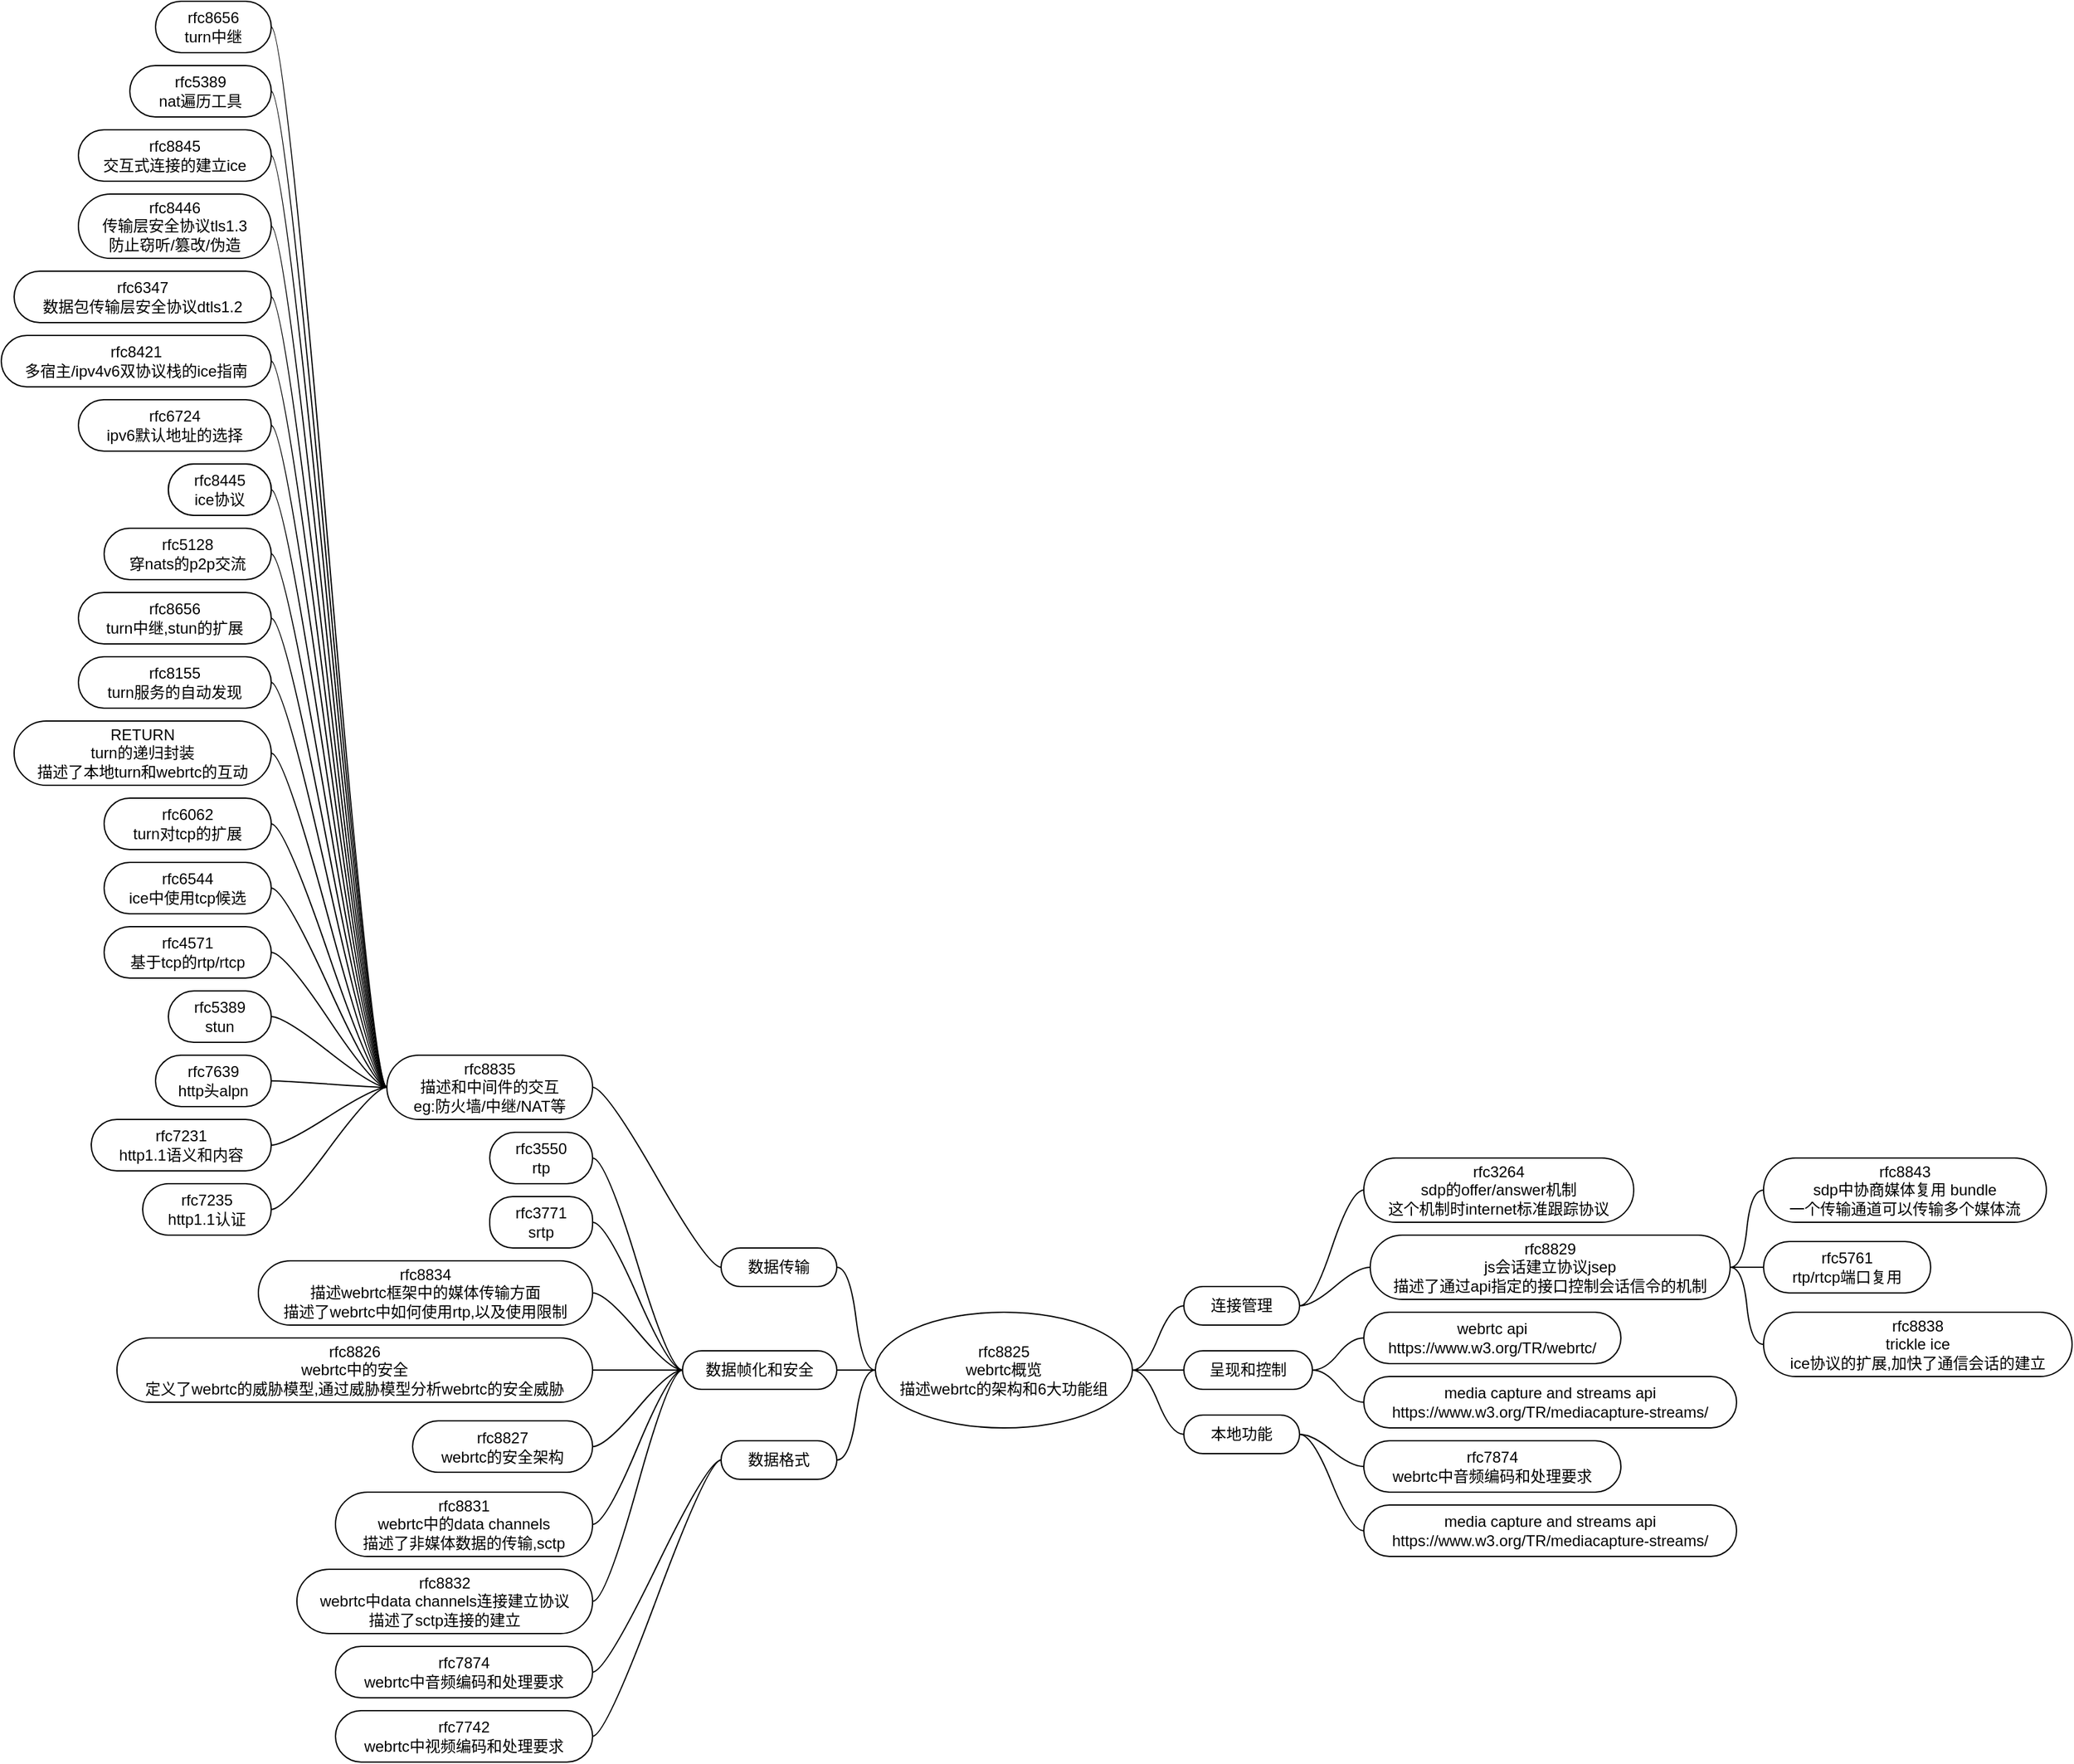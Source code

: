 <mxfile version="13.7.9" type="device"><diagram id="Fz291E26iKzjh16AwKuN" name="rfc8825 webrtc概览"><mxGraphModel dx="4517" dy="2759" grid="1" gridSize="10" guides="1" tooltips="1" connect="1" arrows="1" fold="1" page="1" pageScale="1" pageWidth="827" pageHeight="1169" math="0" shadow="0"><root><mxCell id="0"/><mxCell id="1" parent="0"/><mxCell id="MDnEfn3D1LKnmudhov4X-1" value="rfc8825&lt;br&gt;webrtc概览&lt;br&gt;描述webrtc的架构和6大功能组" style="ellipse;whiteSpace=wrap;html=1;align=center;newEdgeStyle={&quot;edgeStyle&quot;:&quot;entityRelationEdgeStyle&quot;,&quot;startArrow&quot;:&quot;none&quot;,&quot;endArrow&quot;:&quot;none&quot;,&quot;segment&quot;:10,&quot;curved&quot;:1};treeFolding=1;treeMoving=1;" parent="1" vertex="1"><mxGeometry x="550" y="460" width="200" height="90" as="geometry"/></mxCell><mxCell id="MDnEfn3D1LKnmudhov4X-2" value="rfc8835&lt;br&gt;描述和中间件的交互&lt;br&gt;eg:防火墙/中继/NAT等" style="whiteSpace=wrap;html=1;rounded=1;arcSize=50;align=center;verticalAlign=middle;strokeWidth=1;autosize=1;spacing=4;treeFolding=1;treeMoving=1;newEdgeStyle={&quot;edgeStyle&quot;:&quot;entityRelationEdgeStyle&quot;,&quot;startArrow&quot;:&quot;none&quot;,&quot;endArrow&quot;:&quot;none&quot;,&quot;segment&quot;:10,&quot;curved&quot;:1};" parent="1" vertex="1"><mxGeometry x="170" y="260" width="160" height="50" as="geometry"/></mxCell><mxCell id="MDnEfn3D1LKnmudhov4X-3" value="" style="edgeStyle=entityRelationEdgeStyle;startArrow=none;endArrow=none;segment=10;curved=1;" parent="1" source="MDnEfn3D1LKnmudhov4X-4" target="MDnEfn3D1LKnmudhov4X-2" edge="1"><mxGeometry relative="1" as="geometry"><mxPoint x="370" y="150" as="sourcePoint"/></mxGeometry></mxCell><mxCell id="MDnEfn3D1LKnmudhov4X-4" value="数据传输" style="whiteSpace=wrap;html=1;rounded=1;arcSize=50;align=center;verticalAlign=middle;strokeWidth=1;autosize=1;spacing=4;treeFolding=1;treeMoving=1;newEdgeStyle={&quot;edgeStyle&quot;:&quot;entityRelationEdgeStyle&quot;,&quot;startArrow&quot;:&quot;none&quot;,&quot;endArrow&quot;:&quot;none&quot;,&quot;segment&quot;:10,&quot;curved&quot;:1};" parent="1" vertex="1"><mxGeometry x="430" y="410" width="90" height="30" as="geometry"/></mxCell><mxCell id="MDnEfn3D1LKnmudhov4X-5" value="" style="edgeStyle=entityRelationEdgeStyle;startArrow=none;endArrow=none;segment=10;curved=1;" parent="1" source="MDnEfn3D1LKnmudhov4X-1" target="MDnEfn3D1LKnmudhov4X-4" edge="1"><mxGeometry relative="1" as="geometry"><mxPoint x="499" y="310" as="sourcePoint"/></mxGeometry></mxCell><mxCell id="MDnEfn3D1LKnmudhov4X-6" value="数据帧化和安全" style="whiteSpace=wrap;html=1;rounded=1;arcSize=50;align=center;verticalAlign=middle;strokeWidth=1;autosize=1;spacing=4;treeFolding=1;treeMoving=1;newEdgeStyle={&quot;edgeStyle&quot;:&quot;entityRelationEdgeStyle&quot;,&quot;startArrow&quot;:&quot;none&quot;,&quot;endArrow&quot;:&quot;none&quot;,&quot;segment&quot;:10,&quot;curved&quot;:1};" parent="1" vertex="1"><mxGeometry x="400" y="490" width="120" height="30" as="geometry"/></mxCell><mxCell id="MDnEfn3D1LKnmudhov4X-7" value="" style="edgeStyle=entityRelationEdgeStyle;startArrow=none;endArrow=none;segment=10;curved=1;" parent="1" source="MDnEfn3D1LKnmudhov4X-1" target="MDnEfn3D1LKnmudhov4X-6" edge="1"><mxGeometry relative="1" as="geometry"><mxPoint x="465" y="475" as="sourcePoint"/></mxGeometry></mxCell><mxCell id="MDnEfn3D1LKnmudhov4X-8" value="rfc3550&lt;br&gt;rtp" style="whiteSpace=wrap;html=1;rounded=1;arcSize=50;align=center;verticalAlign=middle;strokeWidth=1;autosize=1;spacing=4;treeFolding=1;treeMoving=1;newEdgeStyle={&quot;edgeStyle&quot;:&quot;entityRelationEdgeStyle&quot;,&quot;startArrow&quot;:&quot;none&quot;,&quot;endArrow&quot;:&quot;none&quot;,&quot;segment&quot;:10,&quot;curved&quot;:1};" parent="1" vertex="1"><mxGeometry x="250" y="320" width="80" height="40" as="geometry"/></mxCell><mxCell id="MDnEfn3D1LKnmudhov4X-9" value="" style="edgeStyle=entityRelationEdgeStyle;startArrow=none;endArrow=none;segment=10;curved=1;" parent="1" source="MDnEfn3D1LKnmudhov4X-6" target="MDnEfn3D1LKnmudhov4X-8" edge="1"><mxGeometry relative="1" as="geometry"><mxPoint x="284" y="285" as="sourcePoint"/></mxGeometry></mxCell><mxCell id="MDnEfn3D1LKnmudhov4X-10" value="rfc3771&lt;br&gt;srtp" style="whiteSpace=wrap;html=1;rounded=1;arcSize=45;align=center;verticalAlign=middle;strokeWidth=1;autosize=1;spacing=4;treeFolding=1;treeMoving=1;newEdgeStyle={&quot;edgeStyle&quot;:&quot;entityRelationEdgeStyle&quot;,&quot;startArrow&quot;:&quot;none&quot;,&quot;endArrow&quot;:&quot;none&quot;,&quot;segment&quot;:10,&quot;curved&quot;:1};" parent="1" vertex="1"><mxGeometry x="250" y="370" width="80" height="40" as="geometry"/></mxCell><mxCell id="MDnEfn3D1LKnmudhov4X-11" value="" style="edgeStyle=entityRelationEdgeStyle;startArrow=none;endArrow=none;segment=10;curved=1;" parent="1" source="MDnEfn3D1LKnmudhov4X-6" target="MDnEfn3D1LKnmudhov4X-10" edge="1"><mxGeometry relative="1" as="geometry"><mxPoint x="294" y="440" as="sourcePoint"/></mxGeometry></mxCell><mxCell id="MDnEfn3D1LKnmudhov4X-12" value="rfc8834&lt;br&gt;描述webrtc框架中的媒体传输方面&lt;br&gt;描述了webrtc中如何使用rtp,以及使用限制" style="whiteSpace=wrap;html=1;rounded=1;arcSize=50;align=center;verticalAlign=middle;strokeWidth=1;autosize=1;spacing=4;treeFolding=1;treeMoving=1;newEdgeStyle={&quot;edgeStyle&quot;:&quot;entityRelationEdgeStyle&quot;,&quot;startArrow&quot;:&quot;none&quot;,&quot;endArrow&quot;:&quot;none&quot;,&quot;segment&quot;:10,&quot;curved&quot;:1};" parent="1" vertex="1"><mxGeometry x="70" y="420" width="260" height="50" as="geometry"/></mxCell><mxCell id="MDnEfn3D1LKnmudhov4X-13" value="" style="edgeStyle=entityRelationEdgeStyle;startArrow=none;endArrow=none;segment=10;curved=1;" parent="1" source="MDnEfn3D1LKnmudhov4X-6" target="MDnEfn3D1LKnmudhov4X-12" edge="1"><mxGeometry relative="1" as="geometry"><mxPoint x="300" y="415" as="sourcePoint"/></mxGeometry></mxCell><mxCell id="MDnEfn3D1LKnmudhov4X-14" value="rfc8826&lt;br&gt;webrtc中的安全&lt;br&gt;定义了webrtc的威胁模型,通过威胁模型分析webrtc的安全威胁" style="whiteSpace=wrap;html=1;rounded=1;arcSize=50;align=center;verticalAlign=middle;strokeWidth=1;autosize=1;spacing=4;treeFolding=1;treeMoving=1;newEdgeStyle={&quot;edgeStyle&quot;:&quot;entityRelationEdgeStyle&quot;,&quot;startArrow&quot;:&quot;none&quot;,&quot;endArrow&quot;:&quot;none&quot;,&quot;segment&quot;:10,&quot;curved&quot;:1};" parent="1" vertex="1"><mxGeometry x="-40" y="480" width="370" height="50" as="geometry"/></mxCell><mxCell id="MDnEfn3D1LKnmudhov4X-15" value="" style="edgeStyle=entityRelationEdgeStyle;startArrow=none;endArrow=none;segment=10;curved=1;" parent="1" source="MDnEfn3D1LKnmudhov4X-6" target="MDnEfn3D1LKnmudhov4X-14" edge="1"><mxGeometry relative="1" as="geometry"><mxPoint x="294" y="440" as="sourcePoint"/></mxGeometry></mxCell><mxCell id="MDnEfn3D1LKnmudhov4X-16" value="rfc8827&lt;br&gt;webrtc的安全架构" style="whiteSpace=wrap;html=1;rounded=1;arcSize=50;align=center;verticalAlign=middle;strokeWidth=1;autosize=1;spacing=4;treeFolding=1;treeMoving=1;newEdgeStyle={&quot;edgeStyle&quot;:&quot;entityRelationEdgeStyle&quot;,&quot;startArrow&quot;:&quot;none&quot;,&quot;endArrow&quot;:&quot;none&quot;,&quot;segment&quot;:10,&quot;curved&quot;:1};" parent="1" vertex="1"><mxGeometry x="190" y="544.5" width="140" height="40" as="geometry"/></mxCell><mxCell id="MDnEfn3D1LKnmudhov4X-17" value="" style="edgeStyle=entityRelationEdgeStyle;startArrow=none;endArrow=none;segment=10;curved=1;" parent="1" source="MDnEfn3D1LKnmudhov4X-6" target="MDnEfn3D1LKnmudhov4X-16" edge="1"><mxGeometry relative="1" as="geometry"><mxPoint x="314" y="440" as="sourcePoint"/></mxGeometry></mxCell><mxCell id="MDnEfn3D1LKnmudhov4X-18" value="rfc8831&lt;br&gt;webrtc中的data channels&lt;br&gt;描述了非媒体数据的传输,sctp" style="whiteSpace=wrap;html=1;rounded=1;arcSize=50;align=center;verticalAlign=middle;strokeWidth=1;autosize=1;spacing=4;treeFolding=1;treeMoving=1;newEdgeStyle={&quot;edgeStyle&quot;:&quot;entityRelationEdgeStyle&quot;,&quot;startArrow&quot;:&quot;none&quot;,&quot;endArrow&quot;:&quot;none&quot;,&quot;segment&quot;:10,&quot;curved&quot;:1};" parent="1" vertex="1"><mxGeometry x="130" y="600" width="200" height="50" as="geometry"/></mxCell><mxCell id="MDnEfn3D1LKnmudhov4X-19" value="" style="edgeStyle=entityRelationEdgeStyle;startArrow=none;endArrow=none;segment=10;curved=1;" parent="1" source="MDnEfn3D1LKnmudhov4X-6" target="MDnEfn3D1LKnmudhov4X-18" edge="1"><mxGeometry relative="1" as="geometry"><mxPoint x="485" y="530" as="sourcePoint"/></mxGeometry></mxCell><mxCell id="MDnEfn3D1LKnmudhov4X-20" value="rfc8832&lt;br&gt;webrtc中data channels连接建立协议&lt;br&gt;描述了sctp连接的建立" style="whiteSpace=wrap;html=1;rounded=1;arcSize=50;align=center;verticalAlign=middle;strokeWidth=1;autosize=1;spacing=4;treeFolding=1;treeMoving=1;newEdgeStyle={&quot;edgeStyle&quot;:&quot;entityRelationEdgeStyle&quot;,&quot;startArrow&quot;:&quot;none&quot;,&quot;endArrow&quot;:&quot;none&quot;,&quot;segment&quot;:10,&quot;curved&quot;:1};" parent="1" vertex="1"><mxGeometry x="100" y="660" width="230" height="50" as="geometry"/></mxCell><mxCell id="MDnEfn3D1LKnmudhov4X-21" value="" style="edgeStyle=entityRelationEdgeStyle;startArrow=none;endArrow=none;segment=10;curved=1;" parent="1" source="MDnEfn3D1LKnmudhov4X-6" target="MDnEfn3D1LKnmudhov4X-20" edge="1"><mxGeometry relative="1" as="geometry"><mxPoint x="284" y="430" as="sourcePoint"/></mxGeometry></mxCell><mxCell id="MDnEfn3D1LKnmudhov4X-24" value="数据格式" style="whiteSpace=wrap;html=1;rounded=1;arcSize=50;align=center;verticalAlign=middle;strokeWidth=1;autosize=1;spacing=4;treeFolding=1;treeMoving=1;newEdgeStyle={&quot;edgeStyle&quot;:&quot;entityRelationEdgeStyle&quot;,&quot;startArrow&quot;:&quot;none&quot;,&quot;endArrow&quot;:&quot;none&quot;,&quot;segment&quot;:10,&quot;curved&quot;:1};" parent="1" vertex="1"><mxGeometry x="430" y="560" width="90" height="30" as="geometry"/></mxCell><mxCell id="MDnEfn3D1LKnmudhov4X-25" value="" style="edgeStyle=entityRelationEdgeStyle;startArrow=none;endArrow=none;segment=10;curved=1;" parent="1" source="MDnEfn3D1LKnmudhov4X-1" target="MDnEfn3D1LKnmudhov4X-24" edge="1"><mxGeometry relative="1" as="geometry"><mxPoint x="485" y="490" as="sourcePoint"/></mxGeometry></mxCell><mxCell id="MDnEfn3D1LKnmudhov4X-26" value="rfc7874&lt;br&gt;webrtc中音频编码和处理要求" style="whiteSpace=wrap;html=1;rounded=1;arcSize=50;align=center;verticalAlign=middle;strokeWidth=1;autosize=1;spacing=4;treeFolding=1;treeMoving=1;newEdgeStyle={&quot;edgeStyle&quot;:&quot;entityRelationEdgeStyle&quot;,&quot;startArrow&quot;:&quot;none&quot;,&quot;endArrow&quot;:&quot;none&quot;,&quot;segment&quot;:10,&quot;curved&quot;:1};" parent="1" vertex="1"><mxGeometry x="130" y="720" width="200" height="40" as="geometry"/></mxCell><mxCell id="MDnEfn3D1LKnmudhov4X-27" value="" style="edgeStyle=entityRelationEdgeStyle;startArrow=none;endArrow=none;segment=10;curved=1;" parent="1" source="MDnEfn3D1LKnmudhov4X-24" target="MDnEfn3D1LKnmudhov4X-26" edge="1"><mxGeometry relative="1" as="geometry"><mxPoint x="310" y="605" as="sourcePoint"/></mxGeometry></mxCell><mxCell id="MDnEfn3D1LKnmudhov4X-28" value="rfc7742&lt;br&gt;webrtc中视频编码和处理要求" style="whiteSpace=wrap;html=1;rounded=1;arcSize=50;align=center;verticalAlign=middle;strokeWidth=1;autosize=1;spacing=4;treeFolding=1;treeMoving=1;newEdgeStyle={&quot;edgeStyle&quot;:&quot;entityRelationEdgeStyle&quot;,&quot;startArrow&quot;:&quot;none&quot;,&quot;endArrow&quot;:&quot;none&quot;,&quot;segment&quot;:10,&quot;curved&quot;:1};" parent="1" vertex="1"><mxGeometry x="130" y="770" width="200" height="40" as="geometry"/></mxCell><mxCell id="MDnEfn3D1LKnmudhov4X-29" value="" style="edgeStyle=entityRelationEdgeStyle;startArrow=none;endArrow=none;segment=10;curved=1;" parent="1" source="MDnEfn3D1LKnmudhov4X-24" target="MDnEfn3D1LKnmudhov4X-28" edge="1"><mxGeometry relative="1" as="geometry"><mxPoint x="340" y="890" as="sourcePoint"/></mxGeometry></mxCell><mxCell id="MDnEfn3D1LKnmudhov4X-30" value="连接管理" style="whiteSpace=wrap;html=1;rounded=1;arcSize=50;align=center;verticalAlign=middle;strokeWidth=1;autosize=1;spacing=4;treeFolding=1;treeMoving=1;newEdgeStyle={&quot;edgeStyle&quot;:&quot;entityRelationEdgeStyle&quot;,&quot;startArrow&quot;:&quot;none&quot;,&quot;endArrow&quot;:&quot;none&quot;,&quot;segment&quot;:10,&quot;curved&quot;:1};" parent="1" vertex="1"><mxGeometry x="790" y="440" width="90" height="30" as="geometry"/></mxCell><mxCell id="MDnEfn3D1LKnmudhov4X-31" value="" style="edgeStyle=entityRelationEdgeStyle;startArrow=none;endArrow=none;segment=10;curved=1;" parent="1" source="MDnEfn3D1LKnmudhov4X-1" target="MDnEfn3D1LKnmudhov4X-30" edge="1"><mxGeometry relative="1" as="geometry"><mxPoint x="950" y="485" as="sourcePoint"/></mxGeometry></mxCell><mxCell id="MDnEfn3D1LKnmudhov4X-32" value="rfc3264&lt;br&gt;sdp的offer/answer机制&lt;br&gt;这个机制时internet标准跟踪协议" style="whiteSpace=wrap;html=1;rounded=1;arcSize=50;align=center;verticalAlign=middle;strokeWidth=1;autosize=1;spacing=4;treeFolding=1;treeMoving=1;newEdgeStyle={&quot;edgeStyle&quot;:&quot;entityRelationEdgeStyle&quot;,&quot;startArrow&quot;:&quot;none&quot;,&quot;endArrow&quot;:&quot;none&quot;,&quot;segment&quot;:10,&quot;curved&quot;:1};" parent="1" vertex="1"><mxGeometry x="930" y="340" width="210" height="50" as="geometry"/></mxCell><mxCell id="MDnEfn3D1LKnmudhov4X-33" value="" style="edgeStyle=entityRelationEdgeStyle;startArrow=none;endArrow=none;segment=10;curved=1;" parent="1" source="MDnEfn3D1LKnmudhov4X-30" target="MDnEfn3D1LKnmudhov4X-32" edge="1"><mxGeometry relative="1" as="geometry"><mxPoint x="1070" y="390" as="sourcePoint"/></mxGeometry></mxCell><mxCell id="MDnEfn3D1LKnmudhov4X-34" value="rfc8829&lt;br&gt;js会话建立协议jsep&lt;br&gt;描述了通过api指定的接口控制会话信令的机制" style="whiteSpace=wrap;html=1;rounded=1;arcSize=50;align=center;verticalAlign=middle;strokeWidth=1;autosize=1;spacing=4;treeFolding=1;treeMoving=1;newEdgeStyle={&quot;edgeStyle&quot;:&quot;entityRelationEdgeStyle&quot;,&quot;startArrow&quot;:&quot;none&quot;,&quot;endArrow&quot;:&quot;none&quot;,&quot;segment&quot;:10,&quot;curved&quot;:1};" parent="1" vertex="1"><mxGeometry x="935" y="400" width="280" height="50" as="geometry"/></mxCell><mxCell id="MDnEfn3D1LKnmudhov4X-35" value="" style="edgeStyle=entityRelationEdgeStyle;startArrow=none;endArrow=none;segment=10;curved=1;" parent="1" source="MDnEfn3D1LKnmudhov4X-30" target="MDnEfn3D1LKnmudhov4X-34" edge="1"><mxGeometry relative="1" as="geometry"><mxPoint x="1010" y="310" as="sourcePoint"/></mxGeometry></mxCell><mxCell id="MDnEfn3D1LKnmudhov4X-36" value="rfc8843&lt;br&gt;sdp中协商媒体复用 bundle&lt;br&gt;一个传输通道可以传输多个媒体流" style="whiteSpace=wrap;html=1;rounded=1;arcSize=50;align=center;verticalAlign=middle;strokeWidth=1;autosize=1;spacing=4;treeFolding=1;treeMoving=1;newEdgeStyle={&quot;edgeStyle&quot;:&quot;entityRelationEdgeStyle&quot;,&quot;startArrow&quot;:&quot;none&quot;,&quot;endArrow&quot;:&quot;none&quot;,&quot;segment&quot;:10,&quot;curved&quot;:1};" parent="1" vertex="1"><mxGeometry x="1241" y="340" width="220" height="50" as="geometry"/></mxCell><mxCell id="MDnEfn3D1LKnmudhov4X-37" value="" style="edgeStyle=entityRelationEdgeStyle;startArrow=none;endArrow=none;segment=10;curved=1;" parent="1" source="MDnEfn3D1LKnmudhov4X-34" target="MDnEfn3D1LKnmudhov4X-36" edge="1"><mxGeometry relative="1" as="geometry"><mxPoint x="1300" y="180" as="sourcePoint"/></mxGeometry></mxCell><mxCell id="MDnEfn3D1LKnmudhov4X-38" value="rfc5761&lt;br&gt;rtp/rtcp端口复用" style="whiteSpace=wrap;html=1;rounded=1;arcSize=50;align=center;verticalAlign=middle;strokeWidth=1;autosize=1;spacing=4;treeFolding=1;treeMoving=1;newEdgeStyle={&quot;edgeStyle&quot;:&quot;entityRelationEdgeStyle&quot;,&quot;startArrow&quot;:&quot;none&quot;,&quot;endArrow&quot;:&quot;none&quot;,&quot;segment&quot;:10,&quot;curved&quot;:1};" parent="1" vertex="1"><mxGeometry x="1241" y="405" width="130" height="40" as="geometry"/></mxCell><mxCell id="MDnEfn3D1LKnmudhov4X-39" value="" style="edgeStyle=entityRelationEdgeStyle;startArrow=none;endArrow=none;segment=10;curved=1;" parent="1" source="MDnEfn3D1LKnmudhov4X-34" target="MDnEfn3D1LKnmudhov4X-38" edge="1"><mxGeometry relative="1" as="geometry"><mxPoint x="1340" y="310" as="sourcePoint"/></mxGeometry></mxCell><mxCell id="MDnEfn3D1LKnmudhov4X-40" value="rfc8838&lt;br&gt;trickle ice&lt;br&gt;ice协议的扩展,加快了通信会话的建立" style="whiteSpace=wrap;html=1;rounded=1;arcSize=50;align=center;verticalAlign=middle;strokeWidth=1;autosize=1;spacing=4;treeFolding=1;treeMoving=1;newEdgeStyle={&quot;edgeStyle&quot;:&quot;entityRelationEdgeStyle&quot;,&quot;startArrow&quot;:&quot;none&quot;,&quot;endArrow&quot;:&quot;none&quot;,&quot;segment&quot;:10,&quot;curved&quot;:1};" parent="1" vertex="1"><mxGeometry x="1241" y="460" width="240" height="50" as="geometry"/></mxCell><mxCell id="MDnEfn3D1LKnmudhov4X-41" value="" style="edgeStyle=entityRelationEdgeStyle;startArrow=none;endArrow=none;segment=10;curved=1;" parent="1" source="MDnEfn3D1LKnmudhov4X-34" target="MDnEfn3D1LKnmudhov4X-40" edge="1"><mxGeometry relative="1" as="geometry"><mxPoint x="1365" y="380" as="sourcePoint"/></mxGeometry></mxCell><mxCell id="MDnEfn3D1LKnmudhov4X-42" value="呈现和控制" style="whiteSpace=wrap;html=1;rounded=1;arcSize=50;align=center;verticalAlign=middle;strokeWidth=1;autosize=1;spacing=4;treeFolding=1;treeMoving=1;newEdgeStyle={&quot;edgeStyle&quot;:&quot;entityRelationEdgeStyle&quot;,&quot;startArrow&quot;:&quot;none&quot;,&quot;endArrow&quot;:&quot;none&quot;,&quot;segment&quot;:10,&quot;curved&quot;:1};" parent="1" vertex="1"><mxGeometry x="790" y="490" width="100" height="30" as="geometry"/></mxCell><mxCell id="MDnEfn3D1LKnmudhov4X-43" value="" style="edgeStyle=entityRelationEdgeStyle;startArrow=none;endArrow=none;segment=10;curved=1;" parent="1" source="MDnEfn3D1LKnmudhov4X-1" target="MDnEfn3D1LKnmudhov4X-42" edge="1"><mxGeometry relative="1" as="geometry"><mxPoint x="760" y="660" as="sourcePoint"/></mxGeometry></mxCell><mxCell id="MDnEfn3D1LKnmudhov4X-44" value="webrtc api&lt;br&gt;https://www.w3.org/TR/webrtc/" style="whiteSpace=wrap;html=1;rounded=1;arcSize=50;align=center;verticalAlign=middle;strokeWidth=1;autosize=1;spacing=4;treeFolding=1;treeMoving=1;newEdgeStyle={&quot;edgeStyle&quot;:&quot;entityRelationEdgeStyle&quot;,&quot;startArrow&quot;:&quot;none&quot;,&quot;endArrow&quot;:&quot;none&quot;,&quot;segment&quot;:10,&quot;curved&quot;:1};" parent="1" vertex="1"><mxGeometry x="930" y="460" width="200" height="40" as="geometry"/></mxCell><mxCell id="MDnEfn3D1LKnmudhov4X-45" value="" style="edgeStyle=entityRelationEdgeStyle;startArrow=none;endArrow=none;segment=10;curved=1;" parent="1" source="MDnEfn3D1LKnmudhov4X-42" target="MDnEfn3D1LKnmudhov4X-44" edge="1"><mxGeometry relative="1" as="geometry"><mxPoint x="1020" y="415" as="sourcePoint"/></mxGeometry></mxCell><mxCell id="MDnEfn3D1LKnmudhov4X-47" value="media capture and streams api&lt;br&gt;https://www.w3.org/TR/mediacapture-streams/" style="whiteSpace=wrap;html=1;rounded=1;arcSize=50;align=center;verticalAlign=middle;strokeWidth=1;autosize=1;spacing=4;treeFolding=1;treeMoving=1;newEdgeStyle={&quot;edgeStyle&quot;:&quot;entityRelationEdgeStyle&quot;,&quot;startArrow&quot;:&quot;none&quot;,&quot;endArrow&quot;:&quot;none&quot;,&quot;segment&quot;:10,&quot;curved&quot;:1};" parent="1" vertex="1"><mxGeometry x="930" y="510" width="290" height="40" as="geometry"/></mxCell><mxCell id="MDnEfn3D1LKnmudhov4X-48" value="" style="edgeStyle=entityRelationEdgeStyle;startArrow=none;endArrow=none;segment=10;curved=1;" parent="1" source="MDnEfn3D1LKnmudhov4X-42" target="MDnEfn3D1LKnmudhov4X-47" edge="1"><mxGeometry relative="1" as="geometry"><mxPoint x="1000" y="490" as="sourcePoint"/></mxGeometry></mxCell><mxCell id="MDnEfn3D1LKnmudhov4X-49" value="本地功能" style="whiteSpace=wrap;html=1;rounded=1;arcSize=50;align=center;verticalAlign=middle;strokeWidth=1;autosize=1;spacing=4;treeFolding=1;treeMoving=1;newEdgeStyle={&quot;edgeStyle&quot;:&quot;entityRelationEdgeStyle&quot;,&quot;startArrow&quot;:&quot;none&quot;,&quot;endArrow&quot;:&quot;none&quot;,&quot;segment&quot;:10,&quot;curved&quot;:1};" parent="1" vertex="1"><mxGeometry x="790" y="540" width="90" height="30" as="geometry"/></mxCell><mxCell id="MDnEfn3D1LKnmudhov4X-50" value="" style="edgeStyle=entityRelationEdgeStyle;startArrow=none;endArrow=none;segment=10;curved=1;" parent="1" source="MDnEfn3D1LKnmudhov4X-1" target="MDnEfn3D1LKnmudhov4X-49" edge="1"><mxGeometry relative="1" as="geometry"><mxPoint x="780" y="610" as="sourcePoint"/></mxGeometry></mxCell><mxCell id="MDnEfn3D1LKnmudhov4X-51" value="media capture and streams api&lt;br&gt;https://www.w3.org/TR/mediacapture-streams/" style="whiteSpace=wrap;html=1;rounded=1;arcSize=50;align=center;verticalAlign=middle;strokeWidth=1;autosize=1;spacing=4;treeFolding=1;treeMoving=1;newEdgeStyle={&quot;edgeStyle&quot;:&quot;entityRelationEdgeStyle&quot;,&quot;startArrow&quot;:&quot;none&quot;,&quot;endArrow&quot;:&quot;none&quot;,&quot;segment&quot;:10,&quot;curved&quot;:1};" parent="1" vertex="1"><mxGeometry x="930" y="610" width="290" height="40" as="geometry"/></mxCell><mxCell id="MDnEfn3D1LKnmudhov4X-52" value="" style="edgeStyle=entityRelationEdgeStyle;startArrow=none;endArrow=none;segment=10;curved=1;" parent="1" source="MDnEfn3D1LKnmudhov4X-49" target="MDnEfn3D1LKnmudhov4X-51" edge="1"><mxGeometry relative="1" as="geometry"><mxPoint x="1050" y="515" as="sourcePoint"/></mxGeometry></mxCell><mxCell id="MDnEfn3D1LKnmudhov4X-53" value="rfc7874&lt;br&gt;webrtc中音频编码和处理要求" style="whiteSpace=wrap;html=1;rounded=1;arcSize=50;align=center;verticalAlign=middle;strokeWidth=1;autosize=1;spacing=4;treeFolding=1;treeMoving=1;newEdgeStyle={&quot;edgeStyle&quot;:&quot;entityRelationEdgeStyle&quot;,&quot;startArrow&quot;:&quot;none&quot;,&quot;endArrow&quot;:&quot;none&quot;,&quot;segment&quot;:10,&quot;curved&quot;:1};" parent="1" vertex="1"><mxGeometry x="930" y="560" width="200" height="40" as="geometry"/></mxCell><mxCell id="MDnEfn3D1LKnmudhov4X-54" value="" style="edgeStyle=entityRelationEdgeStyle;startArrow=none;endArrow=none;segment=10;curved=1;" parent="1" source="MDnEfn3D1LKnmudhov4X-49" target="MDnEfn3D1LKnmudhov4X-53" edge="1"><mxGeometry relative="1" as="geometry"><mxPoint x="1380" y="535" as="sourcePoint"/></mxGeometry></mxCell><mxCell id="CqSSaBZ2-T8qGowKkI07-1" value="rfc8656&lt;br&gt;turn中继" style="whiteSpace=wrap;html=1;rounded=1;arcSize=50;align=center;verticalAlign=middle;strokeWidth=1;autosize=1;spacing=4;treeFolding=1;treeMoving=1;newEdgeStyle={&quot;edgeStyle&quot;:&quot;entityRelationEdgeStyle&quot;,&quot;startArrow&quot;:&quot;none&quot;,&quot;endArrow&quot;:&quot;none&quot;,&quot;segment&quot;:10,&quot;curved&quot;:1};" vertex="1" parent="1"><mxGeometry x="-10" y="-560" width="90" height="40" as="geometry"/></mxCell><mxCell id="CqSSaBZ2-T8qGowKkI07-2" value="" style="edgeStyle=entityRelationEdgeStyle;startArrow=none;endArrow=none;segment=10;curved=1;" edge="1" parent="1" target="CqSSaBZ2-T8qGowKkI07-1" source="MDnEfn3D1LKnmudhov4X-2"><mxGeometry relative="1" as="geometry"><mxPoint x="140" y="310.0" as="sourcePoint"/></mxGeometry></mxCell><mxCell id="CqSSaBZ2-T8qGowKkI07-3" value="rfc5389&lt;br&gt;nat遍历工具" style="whiteSpace=wrap;html=1;rounded=1;arcSize=50;align=center;verticalAlign=middle;strokeWidth=1;autosize=1;spacing=4;treeFolding=1;treeMoving=1;newEdgeStyle={&quot;edgeStyle&quot;:&quot;entityRelationEdgeStyle&quot;,&quot;startArrow&quot;:&quot;none&quot;,&quot;endArrow&quot;:&quot;none&quot;,&quot;segment&quot;:10,&quot;curved&quot;:1};" vertex="1" parent="1"><mxGeometry x="-30" y="-510" width="110" height="40" as="geometry"/></mxCell><mxCell id="CqSSaBZ2-T8qGowKkI07-4" value="" style="edgeStyle=entityRelationEdgeStyle;startArrow=none;endArrow=none;segment=10;curved=1;" edge="1" parent="1" target="CqSSaBZ2-T8qGowKkI07-3" source="MDnEfn3D1LKnmudhov4X-2"><mxGeometry relative="1" as="geometry"><mxPoint x="160" y="345" as="sourcePoint"/></mxGeometry></mxCell><mxCell id="CqSSaBZ2-T8qGowKkI07-5" value="rfc8845&lt;br&gt;交互式连接的建立ice" style="whiteSpace=wrap;html=1;rounded=1;arcSize=50;align=center;verticalAlign=middle;strokeWidth=1;autosize=1;spacing=4;treeFolding=1;treeMoving=1;newEdgeStyle={&quot;edgeStyle&quot;:&quot;entityRelationEdgeStyle&quot;,&quot;startArrow&quot;:&quot;none&quot;,&quot;endArrow&quot;:&quot;none&quot;,&quot;segment&quot;:10,&quot;curved&quot;:1};" vertex="1" parent="1"><mxGeometry x="-70" y="-460" width="150" height="40" as="geometry"/></mxCell><mxCell id="CqSSaBZ2-T8qGowKkI07-6" value="" style="edgeStyle=entityRelationEdgeStyle;startArrow=none;endArrow=none;segment=10;curved=1;" edge="1" parent="1" target="CqSSaBZ2-T8qGowKkI07-5" source="MDnEfn3D1LKnmudhov4X-2"><mxGeometry relative="1" as="geometry"><mxPoint x="170" y="335" as="sourcePoint"/></mxGeometry></mxCell><mxCell id="CqSSaBZ2-T8qGowKkI07-7" value="rfc8446&lt;br&gt;传输层安全协议tls1.3&lt;br&gt;防止窃听/篡改/伪造" style="whiteSpace=wrap;html=1;rounded=1;arcSize=50;align=center;verticalAlign=middle;strokeWidth=1;autosize=1;spacing=4;treeFolding=1;treeMoving=1;newEdgeStyle={&quot;edgeStyle&quot;:&quot;entityRelationEdgeStyle&quot;,&quot;startArrow&quot;:&quot;none&quot;,&quot;endArrow&quot;:&quot;none&quot;,&quot;segment&quot;:10,&quot;curved&quot;:1};" vertex="1" parent="1"><mxGeometry x="-70" y="-410" width="150" height="50" as="geometry"/></mxCell><mxCell id="CqSSaBZ2-T8qGowKkI07-8" value="" style="edgeStyle=entityRelationEdgeStyle;startArrow=none;endArrow=none;segment=10;curved=1;" edge="1" parent="1" target="CqSSaBZ2-T8qGowKkI07-7" source="MDnEfn3D1LKnmudhov4X-2"><mxGeometry relative="1" as="geometry"><mxPoint x="170" y="350" as="sourcePoint"/></mxGeometry></mxCell><mxCell id="CqSSaBZ2-T8qGowKkI07-9" value="rfc6347&lt;br&gt;数据包传输层安全协议dtls1.2" style="whiteSpace=wrap;html=1;rounded=1;arcSize=50;align=center;verticalAlign=middle;strokeWidth=1;autosize=1;spacing=4;treeFolding=1;treeMoving=1;newEdgeStyle={&quot;edgeStyle&quot;:&quot;entityRelationEdgeStyle&quot;,&quot;startArrow&quot;:&quot;none&quot;,&quot;endArrow&quot;:&quot;none&quot;,&quot;segment&quot;:10,&quot;curved&quot;:1};" vertex="1" parent="1"><mxGeometry x="-120" y="-350" width="200" height="40" as="geometry"/></mxCell><mxCell id="CqSSaBZ2-T8qGowKkI07-10" value="" style="edgeStyle=entityRelationEdgeStyle;startArrow=none;endArrow=none;segment=10;curved=1;" edge="1" parent="1" target="CqSSaBZ2-T8qGowKkI07-9" source="MDnEfn3D1LKnmudhov4X-2"><mxGeometry relative="1" as="geometry"><mxPoint x="155" y="340" as="sourcePoint"/></mxGeometry></mxCell><mxCell id="CqSSaBZ2-T8qGowKkI07-11" value="rfc8421&lt;br&gt;多宿主/ipv4v6双协议栈的ice指南" style="whiteSpace=wrap;html=1;rounded=1;arcSize=50;align=center;verticalAlign=middle;strokeWidth=1;autosize=1;spacing=4;treeFolding=1;treeMoving=1;newEdgeStyle={&quot;edgeStyle&quot;:&quot;entityRelationEdgeStyle&quot;,&quot;startArrow&quot;:&quot;none&quot;,&quot;endArrow&quot;:&quot;none&quot;,&quot;segment&quot;:10,&quot;curved&quot;:1};" vertex="1" parent="1"><mxGeometry x="-130" y="-300" width="210" height="40" as="geometry"/></mxCell><mxCell id="CqSSaBZ2-T8qGowKkI07-12" value="" style="edgeStyle=entityRelationEdgeStyle;startArrow=none;endArrow=none;segment=10;curved=1;" edge="1" parent="1" target="CqSSaBZ2-T8qGowKkI07-11" source="MDnEfn3D1LKnmudhov4X-2"><mxGeometry relative="1" as="geometry"><mxPoint x="170" y="335" as="sourcePoint"/></mxGeometry></mxCell><mxCell id="CqSSaBZ2-T8qGowKkI07-13" value="rfc6724&lt;br&gt;ipv6默认地址的选择" style="whiteSpace=wrap;html=1;rounded=1;arcSize=50;align=center;verticalAlign=middle;strokeWidth=1;autosize=1;spacing=4;treeFolding=1;treeMoving=1;newEdgeStyle={&quot;edgeStyle&quot;:&quot;entityRelationEdgeStyle&quot;,&quot;startArrow&quot;:&quot;none&quot;,&quot;endArrow&quot;:&quot;none&quot;,&quot;segment&quot;:10,&quot;curved&quot;:1};" vertex="1" parent="1"><mxGeometry x="-70" y="-250" width="150" height="40" as="geometry"/></mxCell><mxCell id="CqSSaBZ2-T8qGowKkI07-14" value="" style="edgeStyle=entityRelationEdgeStyle;startArrow=none;endArrow=none;segment=10;curved=1;" edge="1" parent="1" target="CqSSaBZ2-T8qGowKkI07-13" source="MDnEfn3D1LKnmudhov4X-2"><mxGeometry relative="1" as="geometry"><mxPoint x="170" y="337.5" as="sourcePoint"/></mxGeometry></mxCell><mxCell id="CqSSaBZ2-T8qGowKkI07-15" value="rfc8445&lt;br&gt;ice协议" style="whiteSpace=wrap;html=1;rounded=1;arcSize=50;align=center;verticalAlign=middle;strokeWidth=1;autosize=1;spacing=4;treeFolding=1;treeMoving=1;newEdgeStyle={&quot;edgeStyle&quot;:&quot;entityRelationEdgeStyle&quot;,&quot;startArrow&quot;:&quot;none&quot;,&quot;endArrow&quot;:&quot;none&quot;,&quot;segment&quot;:10,&quot;curved&quot;:1};" vertex="1" parent="1"><mxGeometry y="-200" width="80" height="40" as="geometry"/></mxCell><mxCell id="CqSSaBZ2-T8qGowKkI07-16" value="" style="edgeStyle=entityRelationEdgeStyle;startArrow=none;endArrow=none;segment=10;curved=1;" edge="1" parent="1" target="CqSSaBZ2-T8qGowKkI07-15" source="MDnEfn3D1LKnmudhov4X-2"><mxGeometry relative="1" as="geometry"><mxPoint x="150" y="355.0" as="sourcePoint"/></mxGeometry></mxCell><mxCell id="CqSSaBZ2-T8qGowKkI07-17" value="rfc8445&lt;br&gt;ice协议" style="whiteSpace=wrap;html=1;rounded=1;arcSize=50;align=center;verticalAlign=middle;strokeWidth=1;autosize=1;spacing=4;treeFolding=1;treeMoving=1;newEdgeStyle={&quot;edgeStyle&quot;:&quot;entityRelationEdgeStyle&quot;,&quot;startArrow&quot;:&quot;none&quot;,&quot;endArrow&quot;:&quot;none&quot;,&quot;segment&quot;:10,&quot;curved&quot;:1};" vertex="1" parent="1"><mxGeometry y="-200" width="80" height="40" as="geometry"/></mxCell><mxCell id="CqSSaBZ2-T8qGowKkI07-18" value="" style="edgeStyle=entityRelationEdgeStyle;startArrow=none;endArrow=none;segment=10;curved=1;" edge="1" parent="1" source="MDnEfn3D1LKnmudhov4X-2" target="CqSSaBZ2-T8qGowKkI07-19"><mxGeometry relative="1" as="geometry"><mxPoint x="140" y="335.0" as="sourcePoint"/><mxPoint x="50" y="-10" as="targetPoint"/></mxGeometry></mxCell><mxCell id="CqSSaBZ2-T8qGowKkI07-19" value="rfc5128&lt;br&gt;穿nats的p2p交流" style="whiteSpace=wrap;html=1;rounded=1;arcSize=50;align=center;verticalAlign=middle;strokeWidth=1;autosize=1;spacing=4;treeFolding=1;treeMoving=1;newEdgeStyle={&quot;edgeStyle&quot;:&quot;entityRelationEdgeStyle&quot;,&quot;startArrow&quot;:&quot;none&quot;,&quot;endArrow&quot;:&quot;none&quot;,&quot;segment&quot;:10,&quot;curved&quot;:1};" vertex="1" parent="1"><mxGeometry x="-50" y="-150" width="130" height="40" as="geometry"/></mxCell><mxCell id="CqSSaBZ2-T8qGowKkI07-20" style="edgeStyle=orthogonalEdgeStyle;rounded=0;orthogonalLoop=1;jettySize=auto;html=1;exitX=0.5;exitY=1;exitDx=0;exitDy=0;" edge="1" parent="1" source="CqSSaBZ2-T8qGowKkI07-19" target="CqSSaBZ2-T8qGowKkI07-19"><mxGeometry relative="1" as="geometry"/></mxCell><mxCell id="CqSSaBZ2-T8qGowKkI07-21" value="" style="edgeStyle=entityRelationEdgeStyle;startArrow=none;endArrow=none;segment=10;curved=1;" edge="1" parent="1" target="CqSSaBZ2-T8qGowKkI07-22" source="MDnEfn3D1LKnmudhov4X-2"><mxGeometry relative="1" as="geometry"><mxPoint x="160" y="340.0" as="sourcePoint"/><mxPoint x="40" y="45" as="targetPoint"/></mxGeometry></mxCell><mxCell id="CqSSaBZ2-T8qGowKkI07-22" value="rfc8656&lt;br&gt;turn中继,stun的扩展" style="whiteSpace=wrap;html=1;rounded=1;arcSize=50;align=center;verticalAlign=middle;strokeWidth=1;autosize=1;spacing=4;treeFolding=1;treeMoving=1;newEdgeStyle={&quot;edgeStyle&quot;:&quot;entityRelationEdgeStyle&quot;,&quot;startArrow&quot;:&quot;none&quot;,&quot;endArrow&quot;:&quot;none&quot;,&quot;segment&quot;:10,&quot;curved&quot;:1};" vertex="1" parent="1"><mxGeometry x="-70" y="-100" width="150" height="40" as="geometry"/></mxCell><mxCell id="CqSSaBZ2-T8qGowKkI07-23" value="" style="edgeStyle=entityRelationEdgeStyle;startArrow=none;endArrow=none;segment=10;curved=1;" edge="1" parent="1" target="CqSSaBZ2-T8qGowKkI07-24" source="MDnEfn3D1LKnmudhov4X-2"><mxGeometry relative="1" as="geometry"><mxPoint x="170" y="340.0" as="sourcePoint"/><mxPoint x="40" y="100" as="targetPoint"/></mxGeometry></mxCell><mxCell id="CqSSaBZ2-T8qGowKkI07-24" value="rfc8155&lt;br&gt;turn服务的自动发现" style="whiteSpace=wrap;html=1;rounded=1;arcSize=50;align=center;verticalAlign=middle;strokeWidth=1;autosize=1;spacing=4;treeFolding=1;treeMoving=1;newEdgeStyle={&quot;edgeStyle&quot;:&quot;entityRelationEdgeStyle&quot;,&quot;startArrow&quot;:&quot;none&quot;,&quot;endArrow&quot;:&quot;none&quot;,&quot;segment&quot;:10,&quot;curved&quot;:1};" vertex="1" parent="1"><mxGeometry x="-70" y="-50" width="150" height="40" as="geometry"/></mxCell><mxCell id="CqSSaBZ2-T8qGowKkI07-25" value="" style="edgeStyle=entityRelationEdgeStyle;startArrow=none;endArrow=none;segment=10;curved=1;" edge="1" parent="1" target="CqSSaBZ2-T8qGowKkI07-26" source="MDnEfn3D1LKnmudhov4X-2"><mxGeometry relative="1" as="geometry"><mxPoint x="170" y="340.0" as="sourcePoint"/><mxPoint x="40" y="155" as="targetPoint"/></mxGeometry></mxCell><mxCell id="CqSSaBZ2-T8qGowKkI07-26" value="RETURN&lt;br&gt;turn的递归封装&lt;br&gt;描述了本地turn和webrtc的互动" style="whiteSpace=wrap;html=1;rounded=1;arcSize=50;align=center;verticalAlign=middle;strokeWidth=1;autosize=1;spacing=4;treeFolding=1;treeMoving=1;newEdgeStyle={&quot;edgeStyle&quot;:&quot;entityRelationEdgeStyle&quot;,&quot;startArrow&quot;:&quot;none&quot;,&quot;endArrow&quot;:&quot;none&quot;,&quot;segment&quot;:10,&quot;curved&quot;:1};" vertex="1" parent="1"><mxGeometry x="-120" width="200" height="50" as="geometry"/></mxCell><mxCell id="CqSSaBZ2-T8qGowKkI07-27" value="" style="edgeStyle=entityRelationEdgeStyle;startArrow=none;endArrow=none;segment=10;curved=1;" edge="1" parent="1" target="CqSSaBZ2-T8qGowKkI07-28" source="MDnEfn3D1LKnmudhov4X-2"><mxGeometry relative="1" as="geometry"><mxPoint x="160" y="340.0" as="sourcePoint"/><mxPoint x="40" y="220" as="targetPoint"/></mxGeometry></mxCell><mxCell id="CqSSaBZ2-T8qGowKkI07-28" value="rfc6062&lt;br&gt;turn对tcp的扩展" style="whiteSpace=wrap;html=1;rounded=1;arcSize=50;align=center;verticalAlign=middle;strokeWidth=1;autosize=1;spacing=4;treeFolding=1;treeMoving=1;newEdgeStyle={&quot;edgeStyle&quot;:&quot;entityRelationEdgeStyle&quot;,&quot;startArrow&quot;:&quot;none&quot;,&quot;endArrow&quot;:&quot;none&quot;,&quot;segment&quot;:10,&quot;curved&quot;:1};" vertex="1" parent="1"><mxGeometry x="-50" y="60" width="130" height="40" as="geometry"/></mxCell><mxCell id="CqSSaBZ2-T8qGowKkI07-29" value="" style="edgeStyle=entityRelationEdgeStyle;startArrow=none;endArrow=none;segment=10;curved=1;" edge="1" parent="1" target="CqSSaBZ2-T8qGowKkI07-30" source="MDnEfn3D1LKnmudhov4X-2"><mxGeometry relative="1" as="geometry"><mxPoint x="160" y="345.0" as="sourcePoint"/><mxPoint x="30" y="280" as="targetPoint"/></mxGeometry></mxCell><mxCell id="CqSSaBZ2-T8qGowKkI07-30" value="rfc6544&lt;br&gt;ice中使用tcp候选" style="whiteSpace=wrap;html=1;rounded=1;arcSize=50;align=center;verticalAlign=middle;strokeWidth=1;autosize=1;spacing=4;treeFolding=1;treeMoving=1;newEdgeStyle={&quot;edgeStyle&quot;:&quot;entityRelationEdgeStyle&quot;,&quot;startArrow&quot;:&quot;none&quot;,&quot;endArrow&quot;:&quot;none&quot;,&quot;segment&quot;:10,&quot;curved&quot;:1};" vertex="1" parent="1"><mxGeometry x="-50" y="110" width="130" height="40" as="geometry"/></mxCell><mxCell id="CqSSaBZ2-T8qGowKkI07-31" value="" style="edgeStyle=entityRelationEdgeStyle;startArrow=none;endArrow=none;segment=10;curved=1;" edge="1" parent="1" target="CqSSaBZ2-T8qGowKkI07-32" source="MDnEfn3D1LKnmudhov4X-2"><mxGeometry relative="1" as="geometry"><mxPoint x="170" y="340.0" as="sourcePoint"/><mxPoint x="30" y="335" as="targetPoint"/></mxGeometry></mxCell><mxCell id="CqSSaBZ2-T8qGowKkI07-32" value="rfc4571&lt;br&gt;基于tcp的rtp/rtcp" style="whiteSpace=wrap;html=1;rounded=1;arcSize=50;align=center;verticalAlign=middle;strokeWidth=1;autosize=1;spacing=4;treeFolding=1;treeMoving=1;newEdgeStyle={&quot;edgeStyle&quot;:&quot;entityRelationEdgeStyle&quot;,&quot;startArrow&quot;:&quot;none&quot;,&quot;endArrow&quot;:&quot;none&quot;,&quot;segment&quot;:10,&quot;curved&quot;:1};" vertex="1" parent="1"><mxGeometry x="-50" y="160" width="130" height="40" as="geometry"/></mxCell><mxCell id="CqSSaBZ2-T8qGowKkI07-33" value="" style="edgeStyle=entityRelationEdgeStyle;startArrow=none;endArrow=none;segment=10;curved=1;" edge="1" parent="1" target="CqSSaBZ2-T8qGowKkI07-34" source="MDnEfn3D1LKnmudhov4X-2"><mxGeometry relative="1" as="geometry"><mxPoint x="160" y="355.0" as="sourcePoint"/><mxPoint x="20" y="405" as="targetPoint"/></mxGeometry></mxCell><mxCell id="CqSSaBZ2-T8qGowKkI07-34" value="rfc5389&lt;br&gt;stun" style="whiteSpace=wrap;html=1;rounded=1;arcSize=50;align=center;verticalAlign=middle;strokeWidth=1;autosize=1;spacing=4;treeFolding=1;treeMoving=1;newEdgeStyle={&quot;edgeStyle&quot;:&quot;entityRelationEdgeStyle&quot;,&quot;startArrow&quot;:&quot;none&quot;,&quot;endArrow&quot;:&quot;none&quot;,&quot;segment&quot;:10,&quot;curved&quot;:1};" vertex="1" parent="1"><mxGeometry y="210" width="80" height="40" as="geometry"/></mxCell><mxCell id="CqSSaBZ2-T8qGowKkI07-35" value="" style="edgeStyle=entityRelationEdgeStyle;startArrow=none;endArrow=none;segment=10;curved=1;" edge="1" parent="1" target="CqSSaBZ2-T8qGowKkI07-36" source="MDnEfn3D1LKnmudhov4X-2"><mxGeometry relative="1" as="geometry"><mxPoint x="160" y="330.0" as="sourcePoint"/><mxPoint x="10" y="450" as="targetPoint"/></mxGeometry></mxCell><mxCell id="CqSSaBZ2-T8qGowKkI07-36" value="rfc7639&lt;br&gt;http头alpn" style="whiteSpace=wrap;html=1;rounded=1;arcSize=50;align=center;verticalAlign=middle;strokeWidth=1;autosize=1;spacing=4;treeFolding=1;treeMoving=1;newEdgeStyle={&quot;edgeStyle&quot;:&quot;entityRelationEdgeStyle&quot;,&quot;startArrow&quot;:&quot;none&quot;,&quot;endArrow&quot;:&quot;none&quot;,&quot;segment&quot;:10,&quot;curved&quot;:1};" vertex="1" parent="1"><mxGeometry x="-10" y="260" width="90" height="40" as="geometry"/></mxCell><mxCell id="CqSSaBZ2-T8qGowKkI07-37" value="" style="edgeStyle=entityRelationEdgeStyle;startArrow=none;endArrow=none;segment=10;curved=1;" edge="1" parent="1" target="CqSSaBZ2-T8qGowKkI07-38" source="MDnEfn3D1LKnmudhov4X-2"><mxGeometry relative="1" as="geometry"><mxPoint x="150" y="345.0" as="sourcePoint"/><mxPoint x="-10" y="510" as="targetPoint"/></mxGeometry></mxCell><mxCell id="CqSSaBZ2-T8qGowKkI07-38" value="rfc7231&lt;br&gt;http1.1语义和内容" style="whiteSpace=wrap;html=1;rounded=1;arcSize=50;align=center;verticalAlign=middle;strokeWidth=1;autosize=1;spacing=4;treeFolding=1;treeMoving=1;newEdgeStyle={&quot;edgeStyle&quot;:&quot;entityRelationEdgeStyle&quot;,&quot;startArrow&quot;:&quot;none&quot;,&quot;endArrow&quot;:&quot;none&quot;,&quot;segment&quot;:10,&quot;curved&quot;:1};" vertex="1" parent="1"><mxGeometry x="-60" y="310" width="140" height="40" as="geometry"/></mxCell><mxCell id="CqSSaBZ2-T8qGowKkI07-39" value="" style="edgeStyle=entityRelationEdgeStyle;startArrow=none;endArrow=none;segment=10;curved=1;" edge="1" parent="1" target="CqSSaBZ2-T8qGowKkI07-40" source="MDnEfn3D1LKnmudhov4X-2"><mxGeometry relative="1" as="geometry"><mxPoint x="180" y="335.0" as="sourcePoint"/><mxPoint y="560" as="targetPoint"/></mxGeometry></mxCell><mxCell id="CqSSaBZ2-T8qGowKkI07-40" value="rfc7235&lt;br&gt;http1.1认证" style="whiteSpace=wrap;html=1;rounded=1;arcSize=50;align=center;verticalAlign=middle;strokeWidth=1;autosize=1;spacing=4;treeFolding=1;treeMoving=1;newEdgeStyle={&quot;edgeStyle&quot;:&quot;entityRelationEdgeStyle&quot;,&quot;startArrow&quot;:&quot;none&quot;,&quot;endArrow&quot;:&quot;none&quot;,&quot;segment&quot;:10,&quot;curved&quot;:1};" vertex="1" parent="1"><mxGeometry x="-20" y="360" width="100" height="40" as="geometry"/></mxCell></root></mxGraphModel></diagram></mxfile>
